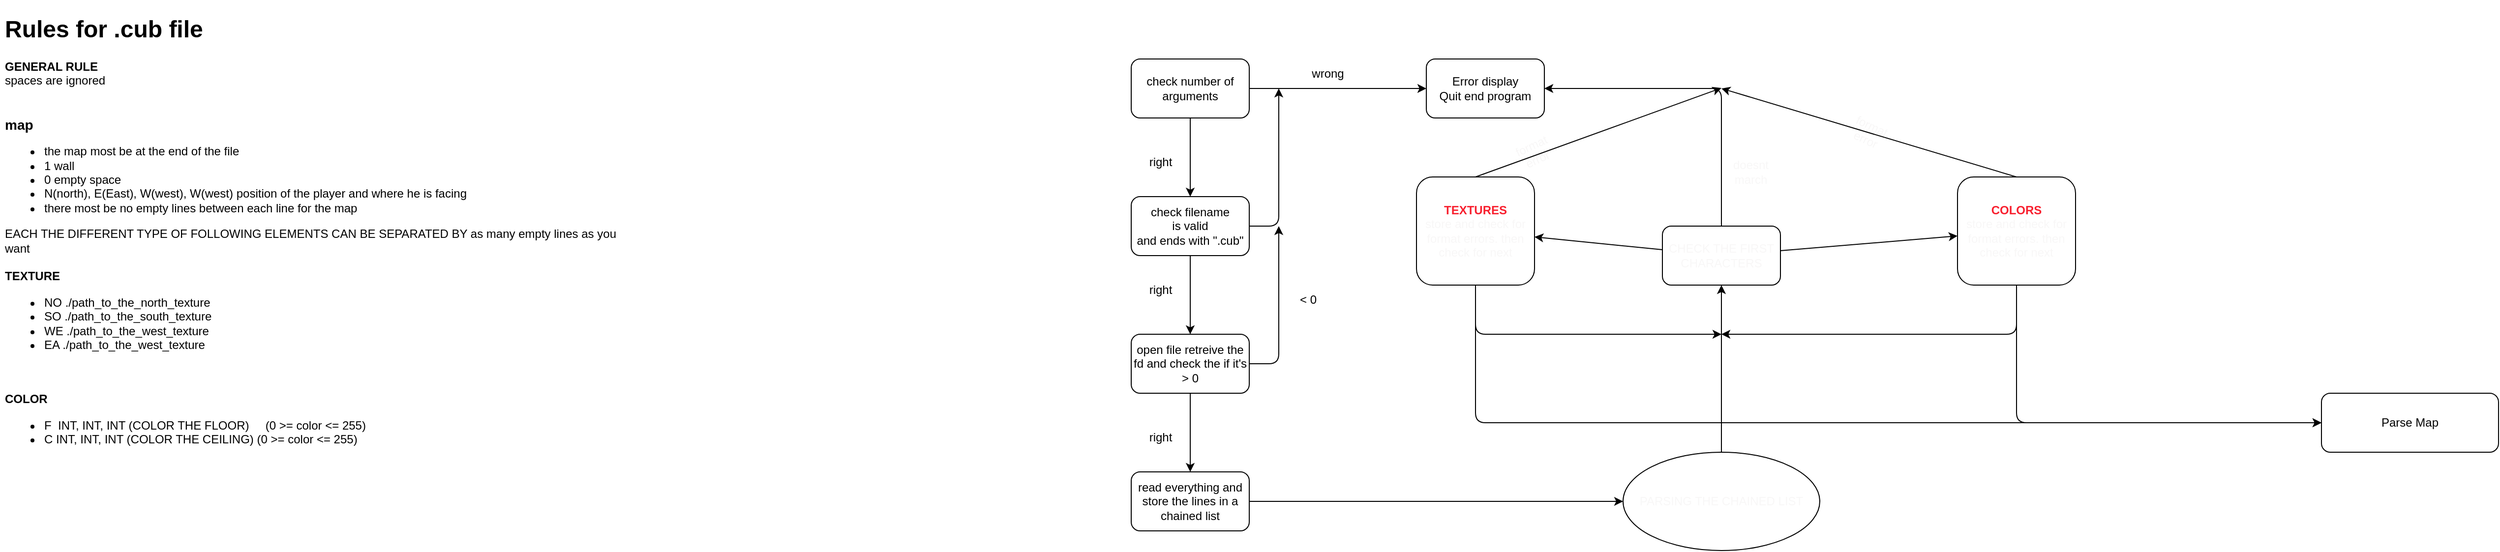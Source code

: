 <mxfile>
    <diagram id="ODGl28nsxj7dRQY_AWoq" name="Page-1">
        <mxGraphModel dx="1853" dy="769" grid="1" gridSize="10" guides="1" tooltips="1" connect="1" arrows="1" fold="1" page="1" pageScale="1" pageWidth="850" pageHeight="1100" math="0" shadow="0">
            <root>
                <mxCell id="0"/>
                <mxCell id="1" parent="0"/>
                <mxCell id="3" style="edgeStyle=none;html=1;exitX=1;exitY=0.5;exitDx=0;exitDy=0;" parent="1" source="2" target="4" edge="1">
                    <mxGeometry relative="1" as="geometry">
                        <mxPoint x="710.0" y="120" as="targetPoint"/>
                        <Array as="points">
                            <mxPoint x="560" y="120"/>
                        </Array>
                    </mxGeometry>
                </mxCell>
                <mxCell id="6" value="" style="edgeStyle=none;html=1;" parent="1" source="2" target="5" edge="1">
                    <mxGeometry relative="1" as="geometry"/>
                </mxCell>
                <mxCell id="2" value="check number of arguments" style="rounded=1;whiteSpace=wrap;html=1;" parent="1" vertex="1">
                    <mxGeometry x="350" y="90" width="120" height="60" as="geometry"/>
                </mxCell>
                <mxCell id="4" value="Error display&lt;br&gt;Quit end program" style="rounded=1;whiteSpace=wrap;html=1;" parent="1" vertex="1">
                    <mxGeometry x="650.0" y="90" width="120" height="60" as="geometry"/>
                </mxCell>
                <mxCell id="10" style="edgeStyle=none;html=1;exitX=1;exitY=0.5;exitDx=0;exitDy=0;" parent="1" source="5" edge="1">
                    <mxGeometry relative="1" as="geometry">
                        <mxPoint x="500" y="120" as="targetPoint"/>
                        <Array as="points">
                            <mxPoint x="500" y="260"/>
                        </Array>
                    </mxGeometry>
                </mxCell>
                <mxCell id="12" value="" style="edgeStyle=none;html=1;" parent="1" source="5" target="11" edge="1">
                    <mxGeometry relative="1" as="geometry"/>
                </mxCell>
                <mxCell id="5" value="check filename &lt;br&gt;is valid&lt;br&gt;and ends with &quot;.cub&quot;&lt;br&gt;" style="whiteSpace=wrap;html=1;rounded=1;" parent="1" vertex="1">
                    <mxGeometry x="350" y="230" width="120" height="60" as="geometry"/>
                </mxCell>
                <mxCell id="7" value="wrong" style="text;html=1;strokeColor=none;fillColor=none;align=center;verticalAlign=middle;whiteSpace=wrap;rounded=0;" parent="1" vertex="1">
                    <mxGeometry x="520" y="90" width="60" height="30" as="geometry"/>
                </mxCell>
                <mxCell id="9" value="right" style="text;html=1;strokeColor=none;fillColor=none;align=center;verticalAlign=middle;whiteSpace=wrap;rounded=0;" parent="1" vertex="1">
                    <mxGeometry x="350" y="180" width="60" height="30" as="geometry"/>
                </mxCell>
                <mxCell id="13" style="edgeStyle=none;html=1;" parent="1" source="11" edge="1">
                    <mxGeometry relative="1" as="geometry">
                        <mxPoint x="500" y="260" as="targetPoint"/>
                        <Array as="points">
                            <mxPoint x="500" y="400"/>
                        </Array>
                    </mxGeometry>
                </mxCell>
                <mxCell id="24" value="" style="edgeStyle=none;html=1;fontColor=#f8f7f7;" parent="1" source="11" target="23" edge="1">
                    <mxGeometry relative="1" as="geometry"/>
                </mxCell>
                <mxCell id="11" value="open file retreive the fd and check the if it's &amp;gt; 0" style="whiteSpace=wrap;html=1;rounded=1;" parent="1" vertex="1">
                    <mxGeometry x="350" y="370" width="120" height="60" as="geometry"/>
                </mxCell>
                <mxCell id="16" value="&amp;lt; 0" style="text;html=1;strokeColor=none;fillColor=none;align=center;verticalAlign=middle;whiteSpace=wrap;rounded=0;" parent="1" vertex="1">
                    <mxGeometry x="500" y="320" width="60" height="30" as="geometry"/>
                </mxCell>
                <mxCell id="17" value="right" style="text;html=1;strokeColor=none;fillColor=none;align=center;verticalAlign=middle;whiteSpace=wrap;rounded=0;" parent="1" vertex="1">
                    <mxGeometry x="350" y="310" width="60" height="30" as="geometry"/>
                </mxCell>
                <mxCell id="21" value="&lt;h1&gt;Rules for .cub file&lt;/h1&gt;&lt;div&gt;&lt;span style=&quot;&quot;&gt;&#9;&lt;/span&gt;&lt;b&gt;&lt;span style=&quot;&quot;&gt;&#9;&lt;/span&gt;GENERAL RULE&lt;/b&gt;&lt;/div&gt;&lt;div&gt;&lt;span style=&quot;background-color: initial;&quot;&gt;&lt;span style=&quot;&quot;&gt;&#9;&lt;/span&gt;&lt;span style=&quot;&quot;&gt;&#9;&lt;/span&gt;&lt;span style=&quot;&quot;&gt;&#9;&lt;/span&gt;spaces are ignored&lt;/span&gt;&lt;/div&gt;&lt;div&gt;&lt;br&gt;&lt;/div&gt;&lt;div&gt;&lt;br&gt;&lt;/div&gt;&lt;div&gt;&lt;span style=&quot;background-color: initial;&quot;&gt;&lt;span style=&quot;&quot;&gt;&#9;&lt;/span&gt;&lt;b&gt;&lt;font style=&quot;font-size: 14px;&quot;&gt;&lt;span style=&quot;&quot;&gt;&#9;&lt;/span&gt;&lt;span style=&quot;&quot;&gt;&#9;&lt;/span&gt;map&lt;/font&gt;&lt;/b&gt;&lt;/span&gt;&lt;br&gt;&lt;ul&gt;&lt;li&gt;&lt;span style=&quot;background-color: initial;&quot;&gt;the map most be at the end of the file&amp;nbsp;&lt;/span&gt;&lt;/li&gt;&lt;li&gt;&lt;span style=&quot;background-color: initial;&quot;&gt;1 wall&lt;/span&gt;&lt;br&gt;&lt;/li&gt;&lt;li&gt;&lt;span style=&quot;background-color: initial;&quot;&gt;0 empty space&lt;/span&gt;&lt;br&gt;&lt;/li&gt;&lt;li&gt;&lt;span style=&quot;background-color: initial;&quot;&gt;N(north), E(East), W(west), W(west) position of the player and where he is facing&lt;/span&gt;&lt;br&gt;&lt;/li&gt;&lt;li&gt;&lt;span style=&quot;background-color: initial;&quot;&gt;there most be no empty lines between each line for the map&lt;/span&gt;&lt;/li&gt;&lt;/ul&gt;&lt;/div&gt;&lt;div&gt;EACH THE DIFFERENT TYPE OF FOLLOWING ELEMENTS CAN BE SEPARATED BY as many empty lines as you want&amp;nbsp;&amp;nbsp;&lt;/div&gt;&lt;div&gt;&lt;br&gt;&lt;/div&gt;&lt;div&gt;&lt;span style=&quot;&quot;&gt;&#9;&lt;/span&gt;&lt;b&gt;&lt;span style=&quot;&quot;&gt;&#9;&lt;/span&gt;&lt;span style=&quot;&quot;&gt;&#9;&lt;/span&gt;TEXTURE&lt;/b&gt;&lt;br&gt;&lt;/div&gt;&lt;div&gt;&lt;ul&gt;&lt;li&gt;NO ./path_to_the_north_texture&lt;/li&gt;&lt;li&gt;SO ./path_to_the_south_texture&lt;/li&gt;&lt;li&gt;WE ./path_to_the_west_texture&lt;/li&gt;&lt;li&gt;EA ./path_to_the_west_texture&lt;/li&gt;&lt;/ul&gt;&lt;div&gt;&lt;br&gt;&lt;/div&gt;&lt;/div&gt;&lt;div&gt;&lt;br&gt;&lt;/div&gt;&lt;div&gt;&lt;div&gt;&lt;b&gt;&lt;span style=&quot;&quot;&gt;&#9;&lt;/span&gt;COLOR&lt;/b&gt;&lt;br&gt;&lt;/div&gt;&lt;div&gt;&lt;ul&gt;&lt;li&gt;F&amp;nbsp; INT, INT, INT (COLOR THE FLOOR)&amp;nbsp; &amp;nbsp; &amp;nbsp;(0 &amp;gt;= color &amp;lt;= 255)&lt;/li&gt;&lt;li&gt;C INT, INT, INT (COLOR THE CEILING) (0 &amp;gt;= color &amp;lt;= 255)&lt;/li&gt;&lt;/ul&gt;&lt;/div&gt;&lt;/div&gt;" style="text;html=1;spacing=5;spacingTop=-20;whiteSpace=wrap;overflow=hidden;rounded=0;" parent="1" vertex="1">
                    <mxGeometry x="-800" y="40" width="630" height="530" as="geometry"/>
                </mxCell>
                <mxCell id="32" value="" style="edgeStyle=none;html=1;fontColor=#f8f7f7;" parent="1" source="23" edge="1">
                    <mxGeometry relative="1" as="geometry">
                        <mxPoint x="850" y="540" as="targetPoint"/>
                    </mxGeometry>
                </mxCell>
                <mxCell id="23" value="read everything and store the lines in a chained list" style="whiteSpace=wrap;html=1;rounded=1;" parent="1" vertex="1">
                    <mxGeometry x="350" y="510" width="120" height="60" as="geometry"/>
                </mxCell>
                <mxCell id="27" value="right" style="text;html=1;strokeColor=none;fillColor=none;align=center;verticalAlign=middle;whiteSpace=wrap;rounded=0;" parent="1" vertex="1">
                    <mxGeometry x="350" y="460" width="60" height="30" as="geometry"/>
                </mxCell>
                <mxCell id="35" value="" style="edgeStyle=none;html=1;fontColor=#f8f7f7;" parent="1" source="33" target="34" edge="1">
                    <mxGeometry relative="1" as="geometry"/>
                </mxCell>
                <mxCell id="33" value="PARSING THE CHAINED LIST" style="ellipse;whiteSpace=wrap;html=1;fontColor=#f8f7f7;" parent="1" vertex="1">
                    <mxGeometry x="850" y="490" width="200" height="100" as="geometry"/>
                </mxCell>
                <mxCell id="37" value="" style="edgeStyle=none;html=1;fontColor=#f8f7f7;" parent="1" source="34" target="36" edge="1">
                    <mxGeometry relative="1" as="geometry"/>
                </mxCell>
                <mxCell id="40" value="" style="edgeStyle=none;html=1;fontColor=#f8f7f7;" parent="1" source="34" target="39" edge="1">
                    <mxGeometry relative="1" as="geometry"/>
                </mxCell>
                <mxCell id="41" style="edgeStyle=none;html=1;exitX=0.5;exitY=0;exitDx=0;exitDy=0;entryX=1;entryY=0.5;entryDx=0;entryDy=0;fontColor=#f8f7f7;" parent="1" source="34" target="4" edge="1">
                    <mxGeometry relative="1" as="geometry">
                        <Array as="points">
                            <mxPoint x="950" y="120"/>
                        </Array>
                    </mxGeometry>
                </mxCell>
                <mxCell id="34" value="CHECK THE FIRST CHARACTERS" style="rounded=1;whiteSpace=wrap;html=1;fontColor=#f8f7f7;" parent="1" vertex="1">
                    <mxGeometry x="890" y="260" width="120" height="60" as="geometry"/>
                </mxCell>
                <mxCell id="44" style="edgeStyle=none;html=1;exitX=0.5;exitY=0;exitDx=0;exitDy=0;fontColor=#f8f7f7;" parent="1" source="36" edge="1">
                    <mxGeometry relative="1" as="geometry">
                        <mxPoint x="950" y="119.538" as="targetPoint"/>
                    </mxGeometry>
                </mxCell>
                <mxCell id="49" style="edgeStyle=none;html=1;fontColor=#F8202F;" parent="1" source="36" edge="1">
                    <mxGeometry relative="1" as="geometry">
                        <mxPoint x="950" y="370" as="targetPoint"/>
                        <Array as="points">
                            <mxPoint x="700" y="370"/>
                        </Array>
                    </mxGeometry>
                </mxCell>
                <mxCell id="56" style="edgeStyle=none;html=1;exitX=0.5;exitY=1;exitDx=0;exitDy=0;fontColor=#FFFFFF;" parent="1" source="36" edge="1">
                    <mxGeometry relative="1" as="geometry">
                        <mxPoint x="1560" y="460" as="targetPoint"/>
                        <Array as="points">
                            <mxPoint x="700" y="460"/>
                        </Array>
                    </mxGeometry>
                </mxCell>
                <mxCell id="36" value="&lt;b&gt;&lt;font color=&quot;#f8202f&quot;&gt;TEXTURES&lt;/font&gt;&lt;/b&gt;&lt;br&gt;store and check for format errors. then check for next" style="rounded=1;whiteSpace=wrap;html=1;fontColor=#f8f7f7;" parent="1" vertex="1">
                    <mxGeometry x="640" y="210" width="120" height="110" as="geometry"/>
                </mxCell>
                <mxCell id="46" style="edgeStyle=none;html=1;exitX=0.5;exitY=0;exitDx=0;exitDy=0;fontColor=#f8f7f7;" parent="1" source="39" edge="1">
                    <mxGeometry relative="1" as="geometry">
                        <mxPoint x="950" y="120" as="targetPoint"/>
                    </mxGeometry>
                </mxCell>
                <mxCell id="50" style="edgeStyle=none;html=1;exitX=0.5;exitY=1;exitDx=0;exitDy=0;fontColor=#F8202F;" parent="1" source="39" edge="1">
                    <mxGeometry relative="1" as="geometry">
                        <mxPoint x="950" y="370" as="targetPoint"/>
                        <Array as="points">
                            <mxPoint x="1250" y="370"/>
                        </Array>
                    </mxGeometry>
                </mxCell>
                <mxCell id="57" style="edgeStyle=none;html=1;exitX=0.5;exitY=1;exitDx=0;exitDy=0;fontColor=#FFFFFF;" parent="1" source="39" edge="1">
                    <mxGeometry relative="1" as="geometry">
                        <mxPoint x="1560" y="460" as="targetPoint"/>
                        <Array as="points">
                            <mxPoint x="1250" y="460"/>
                        </Array>
                    </mxGeometry>
                </mxCell>
                <mxCell id="39" value="&lt;b&gt;&lt;font color=&quot;#f8202f&quot;&gt;COLORS&lt;/font&gt;&lt;/b&gt;&lt;br&gt;store and check for format errors. then check for next" style="whiteSpace=wrap;html=1;fontColor=#f8f7f7;rounded=1;" parent="1" vertex="1">
                    <mxGeometry x="1190" y="210" width="120" height="110" as="geometry"/>
                </mxCell>
                <mxCell id="43" value="doesnt march" style="text;html=1;strokeColor=none;fillColor=none;align=center;verticalAlign=middle;whiteSpace=wrap;rounded=0;fontColor=#f8f7f7;" parent="1" vertex="1">
                    <mxGeometry x="950" y="190" width="60" height="30" as="geometry"/>
                </mxCell>
                <mxCell id="45" value="format error" style="text;html=1;strokeColor=none;fillColor=none;align=center;verticalAlign=middle;whiteSpace=wrap;rounded=0;fontColor=#f8f7f7;rotation=-25;" parent="1" vertex="1">
                    <mxGeometry x="730" y="170" width="60" height="30" as="geometry"/>
                </mxCell>
                <mxCell id="48" value="format error" style="text;html=1;strokeColor=none;fillColor=none;align=center;verticalAlign=middle;whiteSpace=wrap;rounded=0;fontColor=#f8f7f7;rotation=25;" parent="1" vertex="1">
                    <mxGeometry x="1070" y="150" width="60" height="30" as="geometry"/>
                </mxCell>
                <mxCell id="52" value="&lt;font color=&quot;#ffffff&quot;&gt;next is colors&lt;/font&gt;" style="text;html=1;strokeColor=none;fillColor=none;align=center;verticalAlign=middle;whiteSpace=wrap;rounded=0;fontColor=#F8202F;" parent="1" vertex="1">
                    <mxGeometry x="800" y="370" width="60" height="30" as="geometry"/>
                </mxCell>
                <mxCell id="54" value="next is textures" style="text;html=1;strokeColor=none;fillColor=none;align=center;verticalAlign=middle;whiteSpace=wrap;rounded=0;fontColor=#FFFFFF;" parent="1" vertex="1">
                    <mxGeometry x="1090" y="370" width="60" height="30" as="geometry"/>
                </mxCell>
                <mxCell id="58" value="Next is map" style="text;html=1;strokeColor=none;fillColor=none;align=center;verticalAlign=middle;whiteSpace=wrap;rounded=0;fontColor=#FFFFFF;" parent="1" vertex="1">
                    <mxGeometry x="980" y="430" width="60" height="30" as="geometry"/>
                </mxCell>
                <mxCell id="59" value="Parse Map" style="rounded=1;whiteSpace=wrap;html=1;" vertex="1" parent="1">
                    <mxGeometry x="1560" y="430" width="180" height="60" as="geometry"/>
                </mxCell>
            </root>
        </mxGraphModel>
    </diagram>
</mxfile>